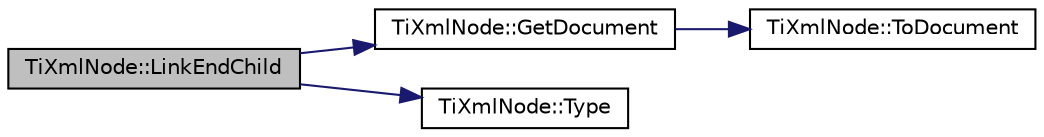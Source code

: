 digraph "TiXmlNode::LinkEndChild"
{
  edge [fontname="Helvetica",fontsize="10",labelfontname="Helvetica",labelfontsize="10"];
  node [fontname="Helvetica",fontsize="10",shape=record];
  rankdir="LR";
  Node1 [label="TiXmlNode::LinkEndChild",height=0.2,width=0.4,color="black", fillcolor="grey75", style="filled", fontcolor="black"];
  Node1 -> Node2 [color="midnightblue",fontsize="10",style="solid",fontname="Helvetica"];
  Node2 [label="TiXmlNode::GetDocument",height=0.2,width=0.4,color="black", fillcolor="white", style="filled",URL="$d9/dca/class_ti_xml_node.html#aa66f4ebcd175204a168ed7c2d7b43071"];
  Node2 -> Node3 [color="midnightblue",fontsize="10",style="solid",fontname="Helvetica"];
  Node3 [label="TiXmlNode::ToDocument",height=0.2,width=0.4,color="black", fillcolor="white", style="filled",URL="$d9/dca/class_ti_xml_node.html#a8a4cda4b15c29f64cff419309aebed08",tooltip="Cast to a more defined type. Will return null if not of the requested type. "];
  Node1 -> Node4 [color="midnightblue",fontsize="10",style="solid",fontname="Helvetica"];
  Node4 [label="TiXmlNode::Type",height=0.2,width=0.4,color="black", fillcolor="white", style="filled",URL="$d9/dca/class_ti_xml_node.html#a57b99d5c97d67a42b9752f5210a1ba5e"];
}

